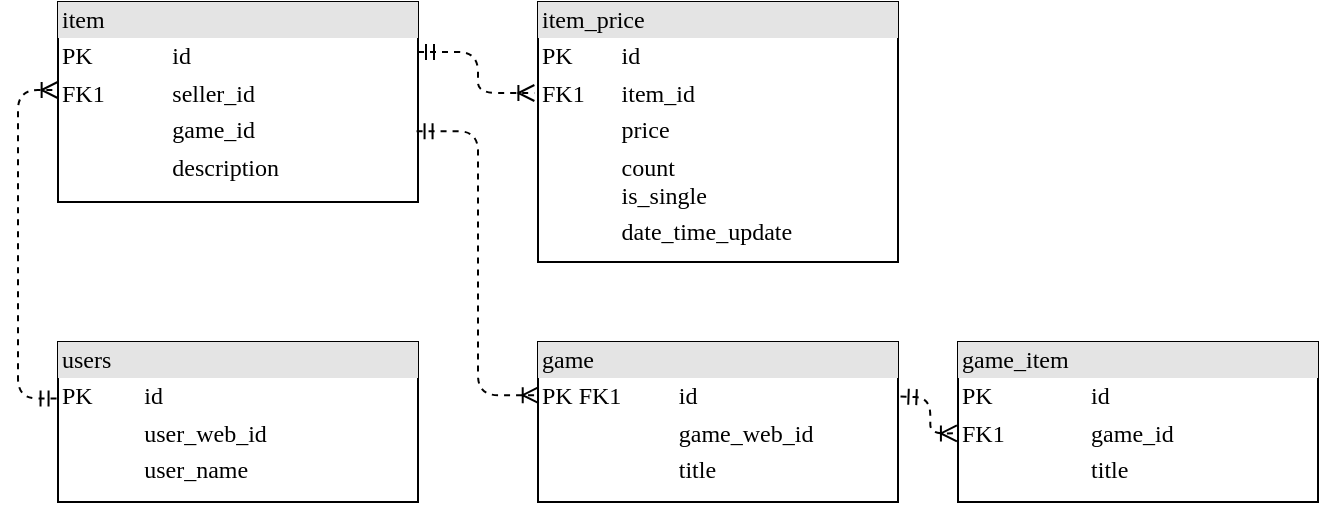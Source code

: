 <mxfile version="20.8.3" type="device"><diagram name="Page-1" id="2ca16b54-16f6-2749-3443-fa8db7711227"><mxGraphModel dx="819" dy="455" grid="1" gridSize="10" guides="1" tooltips="1" connect="1" arrows="1" fold="1" page="1" pageScale="1" pageWidth="1100" pageHeight="850" background="none" math="0" shadow="0"><root><mxCell id="0"/><mxCell id="1" parent="0"/><mxCell id="2ed32ef02a7f4228-20" style="edgeStyle=orthogonalEdgeStyle;html=1;dashed=1;labelBackgroundColor=none;startArrow=ERmandOne;endArrow=ERoneToMany;fontFamily=Verdana;fontSize=12;align=left;exitX=-0.004;exitY=0.353;exitDx=0;exitDy=0;exitPerimeter=0;entryX=-0.001;entryY=0.44;entryDx=0;entryDy=0;entryPerimeter=0;" parent="1" source="2ed32ef02a7f4228-2" target="2ed32ef02a7f4228-11" edge="1"><mxGeometry relative="1" as="geometry"><mxPoint x="660" y="145" as="sourcePoint"/><Array as="points"><mxPoint x="700" y="268"/><mxPoint x="700" y="114"/></Array><mxPoint x="720" y="110" as="targetPoint"/></mxGeometry></mxCell><mxCell id="2ed32ef02a7f4228-2" value="&lt;div style=&quot;box-sizing: border-box ; width: 100% ; background: #e4e4e4 ; padding: 2px&quot;&gt;users&lt;/div&gt;&lt;table style=&quot;width: 100% ; font-size: 1em&quot; cellpadding=&quot;2&quot; cellspacing=&quot;0&quot;&gt;&lt;tbody&gt;&lt;tr&gt;&lt;td&gt;PK&lt;/td&gt;&lt;td&gt;id&lt;/td&gt;&lt;/tr&gt;&lt;tr&gt;&lt;td&gt;&lt;br&gt;&lt;/td&gt;&lt;td&gt;user_web_id&lt;/td&gt;&lt;/tr&gt;&lt;tr&gt;&lt;td&gt;&lt;/td&gt;&lt;td&gt;user_name&lt;/td&gt;&lt;/tr&gt;&lt;/tbody&gt;&lt;/table&gt;" style="verticalAlign=top;align=left;overflow=fill;html=1;rounded=0;shadow=0;comic=0;labelBackgroundColor=none;strokeWidth=1;fontFamily=Verdana;fontSize=12" parent="1" vertex="1"><mxGeometry x="720" y="240" width="180" height="80" as="geometry"/></mxCell><mxCell id="2ed32ef02a7f4228-11" value="&lt;div style=&quot;box-sizing:border-box;width:100%;background:#e4e4e4;padding:2px;&quot;&gt;item&lt;/div&gt;&lt;table style=&quot;width:100%;font-size:1em;&quot; cellpadding=&quot;2&quot; cellspacing=&quot;0&quot;&gt;&lt;tbody&gt;&lt;tr&gt;&lt;td&gt;PK&lt;/td&gt;&lt;td&gt;id&lt;/td&gt;&lt;/tr&gt;&lt;tr&gt;&lt;td&gt;FK1&lt;br&gt;&lt;/td&gt;&lt;td&gt;seller_id&lt;/td&gt;&lt;/tr&gt;&lt;tr&gt;&lt;td&gt;&lt;br&gt;&lt;/td&gt;&lt;td&gt;game_id&lt;/td&gt;&lt;/tr&gt;&lt;tr&gt;&lt;td&gt;&lt;br&gt;&lt;/td&gt;&lt;td&gt;description&lt;br&gt;&lt;/td&gt;&lt;/tr&gt;&lt;tr&gt;&lt;td&gt;&lt;br&gt;&lt;/td&gt;&lt;td&gt;&lt;br&gt;&lt;/td&gt;&lt;/tr&gt;&lt;/tbody&gt;&lt;/table&gt;" style="verticalAlign=top;align=left;overflow=fill;html=1;rounded=0;shadow=0;comic=0;labelBackgroundColor=none;strokeWidth=1;fontFamily=Verdana;fontSize=12" parent="1" vertex="1"><mxGeometry x="720" y="70" width="180" height="100" as="geometry"/></mxCell><mxCell id="qs_MVsSrZte8nuad_YMJ-2" value="&lt;div style=&quot;box-sizing:border-box;width:100%;background:#e4e4e4;padding:2px;&quot;&gt;item_price&lt;/div&gt;&lt;table style=&quot;width:100%;font-size:1em;&quot; cellpadding=&quot;2&quot; cellspacing=&quot;0&quot;&gt;&lt;tbody&gt;&lt;tr&gt;&lt;td&gt;PK&lt;/td&gt;&lt;td&gt;id&lt;/td&gt;&lt;/tr&gt;&lt;tr&gt;&lt;td&gt;FK1&lt;/td&gt;&lt;td&gt;item_id&lt;/td&gt;&lt;/tr&gt;&lt;tr&gt;&lt;td&gt;&lt;br&gt;&lt;/td&gt;&lt;td&gt;price&lt;/td&gt;&lt;/tr&gt;&lt;tr&gt;&lt;td&gt;&lt;br&gt;&lt;/td&gt;&lt;td&gt;count&lt;br&gt;is_single&lt;/td&gt;&lt;/tr&gt;&lt;tr&gt;&lt;td&gt;&lt;br&gt;&lt;/td&gt;&lt;td&gt;date_time_update&lt;br&gt;&lt;/td&gt;&lt;/tr&gt;&lt;/tbody&gt;&lt;/table&gt;" style="verticalAlign=top;align=left;overflow=fill;html=1;rounded=0;shadow=0;comic=0;labelBackgroundColor=none;strokeWidth=1;fontFamily=Verdana;fontSize=12" parent="1" vertex="1"><mxGeometry x="960" y="70" width="180" height="130" as="geometry"/></mxCell><mxCell id="qs_MVsSrZte8nuad_YMJ-4" style="edgeStyle=orthogonalEdgeStyle;html=1;dashed=1;labelBackgroundColor=none;startArrow=ERmandOne;endArrow=ERoneToMany;fontFamily=Verdana;fontSize=12;align=left;exitX=1;exitY=0.25;exitDx=0;exitDy=0;entryX=-0.01;entryY=0.35;entryDx=0;entryDy=0;entryPerimeter=0;" parent="1" source="2ed32ef02a7f4228-11" target="qs_MVsSrZte8nuad_YMJ-2" edge="1"><mxGeometry x="0.49" y="-187" relative="1" as="geometry"><mxPoint x="649.46" y="152.4" as="sourcePoint"/><mxPoint x="730.36" y="124.7" as="targetPoint"/><mxPoint x="-27" y="98" as="offset"/></mxGeometry></mxCell><mxCell id="qs_MVsSrZte8nuad_YMJ-5" value="&lt;div style=&quot;box-sizing:border-box;width:100%;background:#e4e4e4;padding:2px;&quot;&gt;game&lt;/div&gt;&lt;table style=&quot;width:100%;font-size:1em;&quot; cellpadding=&quot;2&quot; cellspacing=&quot;0&quot;&gt;&lt;tbody&gt;&lt;tr&gt;&lt;td&gt;PK FK1&lt;/td&gt;&lt;td&gt;id&lt;/td&gt;&lt;/tr&gt;&lt;tr&gt;&lt;td&gt;&lt;br&gt;&lt;/td&gt;&lt;td&gt;game_web_id&lt;/td&gt;&lt;/tr&gt;&lt;tr&gt;&lt;td&gt;&lt;br&gt;&lt;/td&gt;&lt;td&gt;title&lt;/td&gt;&lt;/tr&gt;&lt;/tbody&gt;&lt;/table&gt;" style="verticalAlign=top;align=left;overflow=fill;html=1;rounded=0;shadow=0;comic=0;labelBackgroundColor=none;strokeWidth=1;fontFamily=Verdana;fontSize=12" parent="1" vertex="1"><mxGeometry x="960" y="240" width="180" height="80" as="geometry"/></mxCell><mxCell id="qs_MVsSrZte8nuad_YMJ-6" style="edgeStyle=orthogonalEdgeStyle;html=1;dashed=1;labelBackgroundColor=none;startArrow=ERmandOne;endArrow=ERoneToMany;fontFamily=Verdana;fontSize=12;align=left;exitX=0.996;exitY=0.646;exitDx=0;exitDy=0;entryX=0.002;entryY=0.332;entryDx=0;entryDy=0;entryPerimeter=0;exitPerimeter=0;" parent="1" source="2ed32ef02a7f4228-11" target="qs_MVsSrZte8nuad_YMJ-5" edge="1"><mxGeometry x="0.49" y="-187" relative="1" as="geometry"><mxPoint x="910.36" y="104.09" as="sourcePoint"/><mxPoint x="968.2" y="125.32" as="targetPoint"/><mxPoint x="-27" y="98" as="offset"/></mxGeometry></mxCell><mxCell id="NvHJe1ya9RIBixL6JwZK-2" value="&lt;div style=&quot;box-sizing:border-box;width:100%;background:#e4e4e4;padding:2px;&quot;&gt;game_item&lt;/div&gt;&lt;table style=&quot;width:100%;font-size:1em;&quot; cellpadding=&quot;2&quot; cellspacing=&quot;0&quot;&gt;&lt;tbody&gt;&lt;tr&gt;&lt;td&gt;PK&lt;/td&gt;&lt;td&gt;id&lt;/td&gt;&lt;/tr&gt;&lt;tr&gt;&lt;td&gt;FK1&lt;br&gt;&lt;/td&gt;&lt;td&gt;game_id&lt;/td&gt;&lt;/tr&gt;&lt;tr&gt;&lt;td&gt;&lt;br&gt;&lt;/td&gt;&lt;td&gt;title&lt;/td&gt;&lt;/tr&gt;&lt;/tbody&gt;&lt;/table&gt;" style="verticalAlign=top;align=left;overflow=fill;html=1;rounded=0;shadow=0;comic=0;labelBackgroundColor=none;strokeWidth=1;fontFamily=Verdana;fontSize=12" parent="1" vertex="1"><mxGeometry x="1170" y="240" width="180" height="80" as="geometry"/></mxCell><mxCell id="NvHJe1ya9RIBixL6JwZK-3" style="edgeStyle=orthogonalEdgeStyle;html=1;dashed=1;labelBackgroundColor=none;startArrow=ERmandOne;endArrow=ERoneToMany;fontFamily=Verdana;fontSize=12;align=left;exitX=1.007;exitY=0.316;exitDx=0;exitDy=0;exitPerimeter=0;entryX=-0.003;entryY=0.571;entryDx=0;entryDy=0;entryPerimeter=0;" parent="1" target="NvHJe1ya9RIBixL6JwZK-2" edge="1"><mxGeometry x="0.49" y="-187" relative="1" as="geometry"><mxPoint x="1141.26" y="267.28" as="sourcePoint"/><mxPoint x="1170" y="267.28" as="targetPoint"/><mxPoint x="-27" y="98" as="offset"/></mxGeometry></mxCell></root></mxGraphModel></diagram></mxfile>